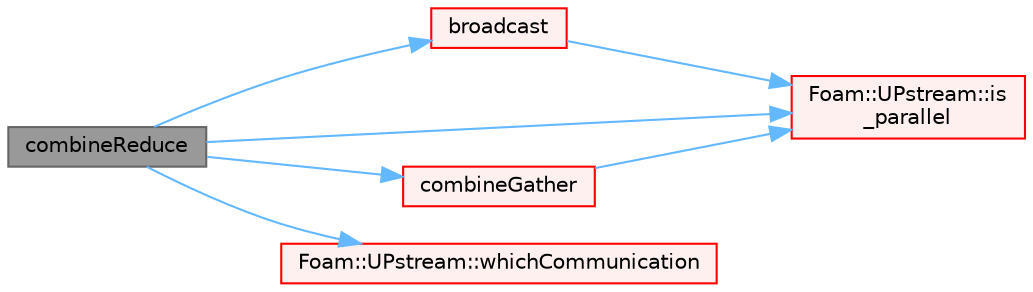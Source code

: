 digraph "combineReduce"
{
 // LATEX_PDF_SIZE
  bgcolor="transparent";
  edge [fontname=Helvetica,fontsize=10,labelfontname=Helvetica,labelfontsize=10];
  node [fontname=Helvetica,fontsize=10,shape=box,height=0.2,width=0.4];
  rankdir="LR";
  Node1 [id="Node000001",label="combineReduce",height=0.2,width=0.4,color="gray40", fillcolor="grey60", style="filled", fontcolor="black",tooltip=" "];
  Node1 -> Node2 [id="edge1_Node000001_Node000002",color="steelblue1",style="solid",tooltip=" "];
  Node2 [id="Node000002",label="broadcast",height=0.2,width=0.4,color="red", fillcolor="#FFF0F0", style="filled",URL="$classFoam_1_1Pstream.html#ab796b988453a18178b723382583e0cef",tooltip=" "];
  Node2 -> Node4 [id="edge2_Node000002_Node000004",color="steelblue1",style="solid",tooltip=" "];
  Node4 [id="Node000004",label="Foam::UPstream::is\l_parallel",height=0.2,width=0.4,color="red", fillcolor="#FFF0F0", style="filled",URL="$classFoam_1_1UPstream.html#a765057f4c15f6de64cd6b91125f420c9",tooltip=" "];
  Node1 -> Node11 [id="edge3_Node000001_Node000011",color="steelblue1",style="solid",tooltip=" "];
  Node11 [id="Node000011",label="combineGather",height=0.2,width=0.4,color="red", fillcolor="#FFF0F0", style="filled",URL="$classFoam_1_1Pstream.html#a6a5fbe57b90209c3c007cae22783966d",tooltip=" "];
  Node11 -> Node4 [id="edge4_Node000011_Node000004",color="steelblue1",style="solid",tooltip=" "];
  Node1 -> Node4 [id="edge5_Node000001_Node000004",color="steelblue1",style="solid",tooltip=" "];
  Node1 -> Node18 [id="edge6_Node000001_Node000018",color="steelblue1",style="solid",tooltip=" "];
  Node18 [id="Node000018",label="Foam::UPstream::whichCommunication",height=0.2,width=0.4,color="red", fillcolor="#FFF0F0", style="filled",URL="$classFoam_1_1UPstream.html#aca49c35531fd8d65b2079ff325ea8bb5",tooltip=" "];
}
